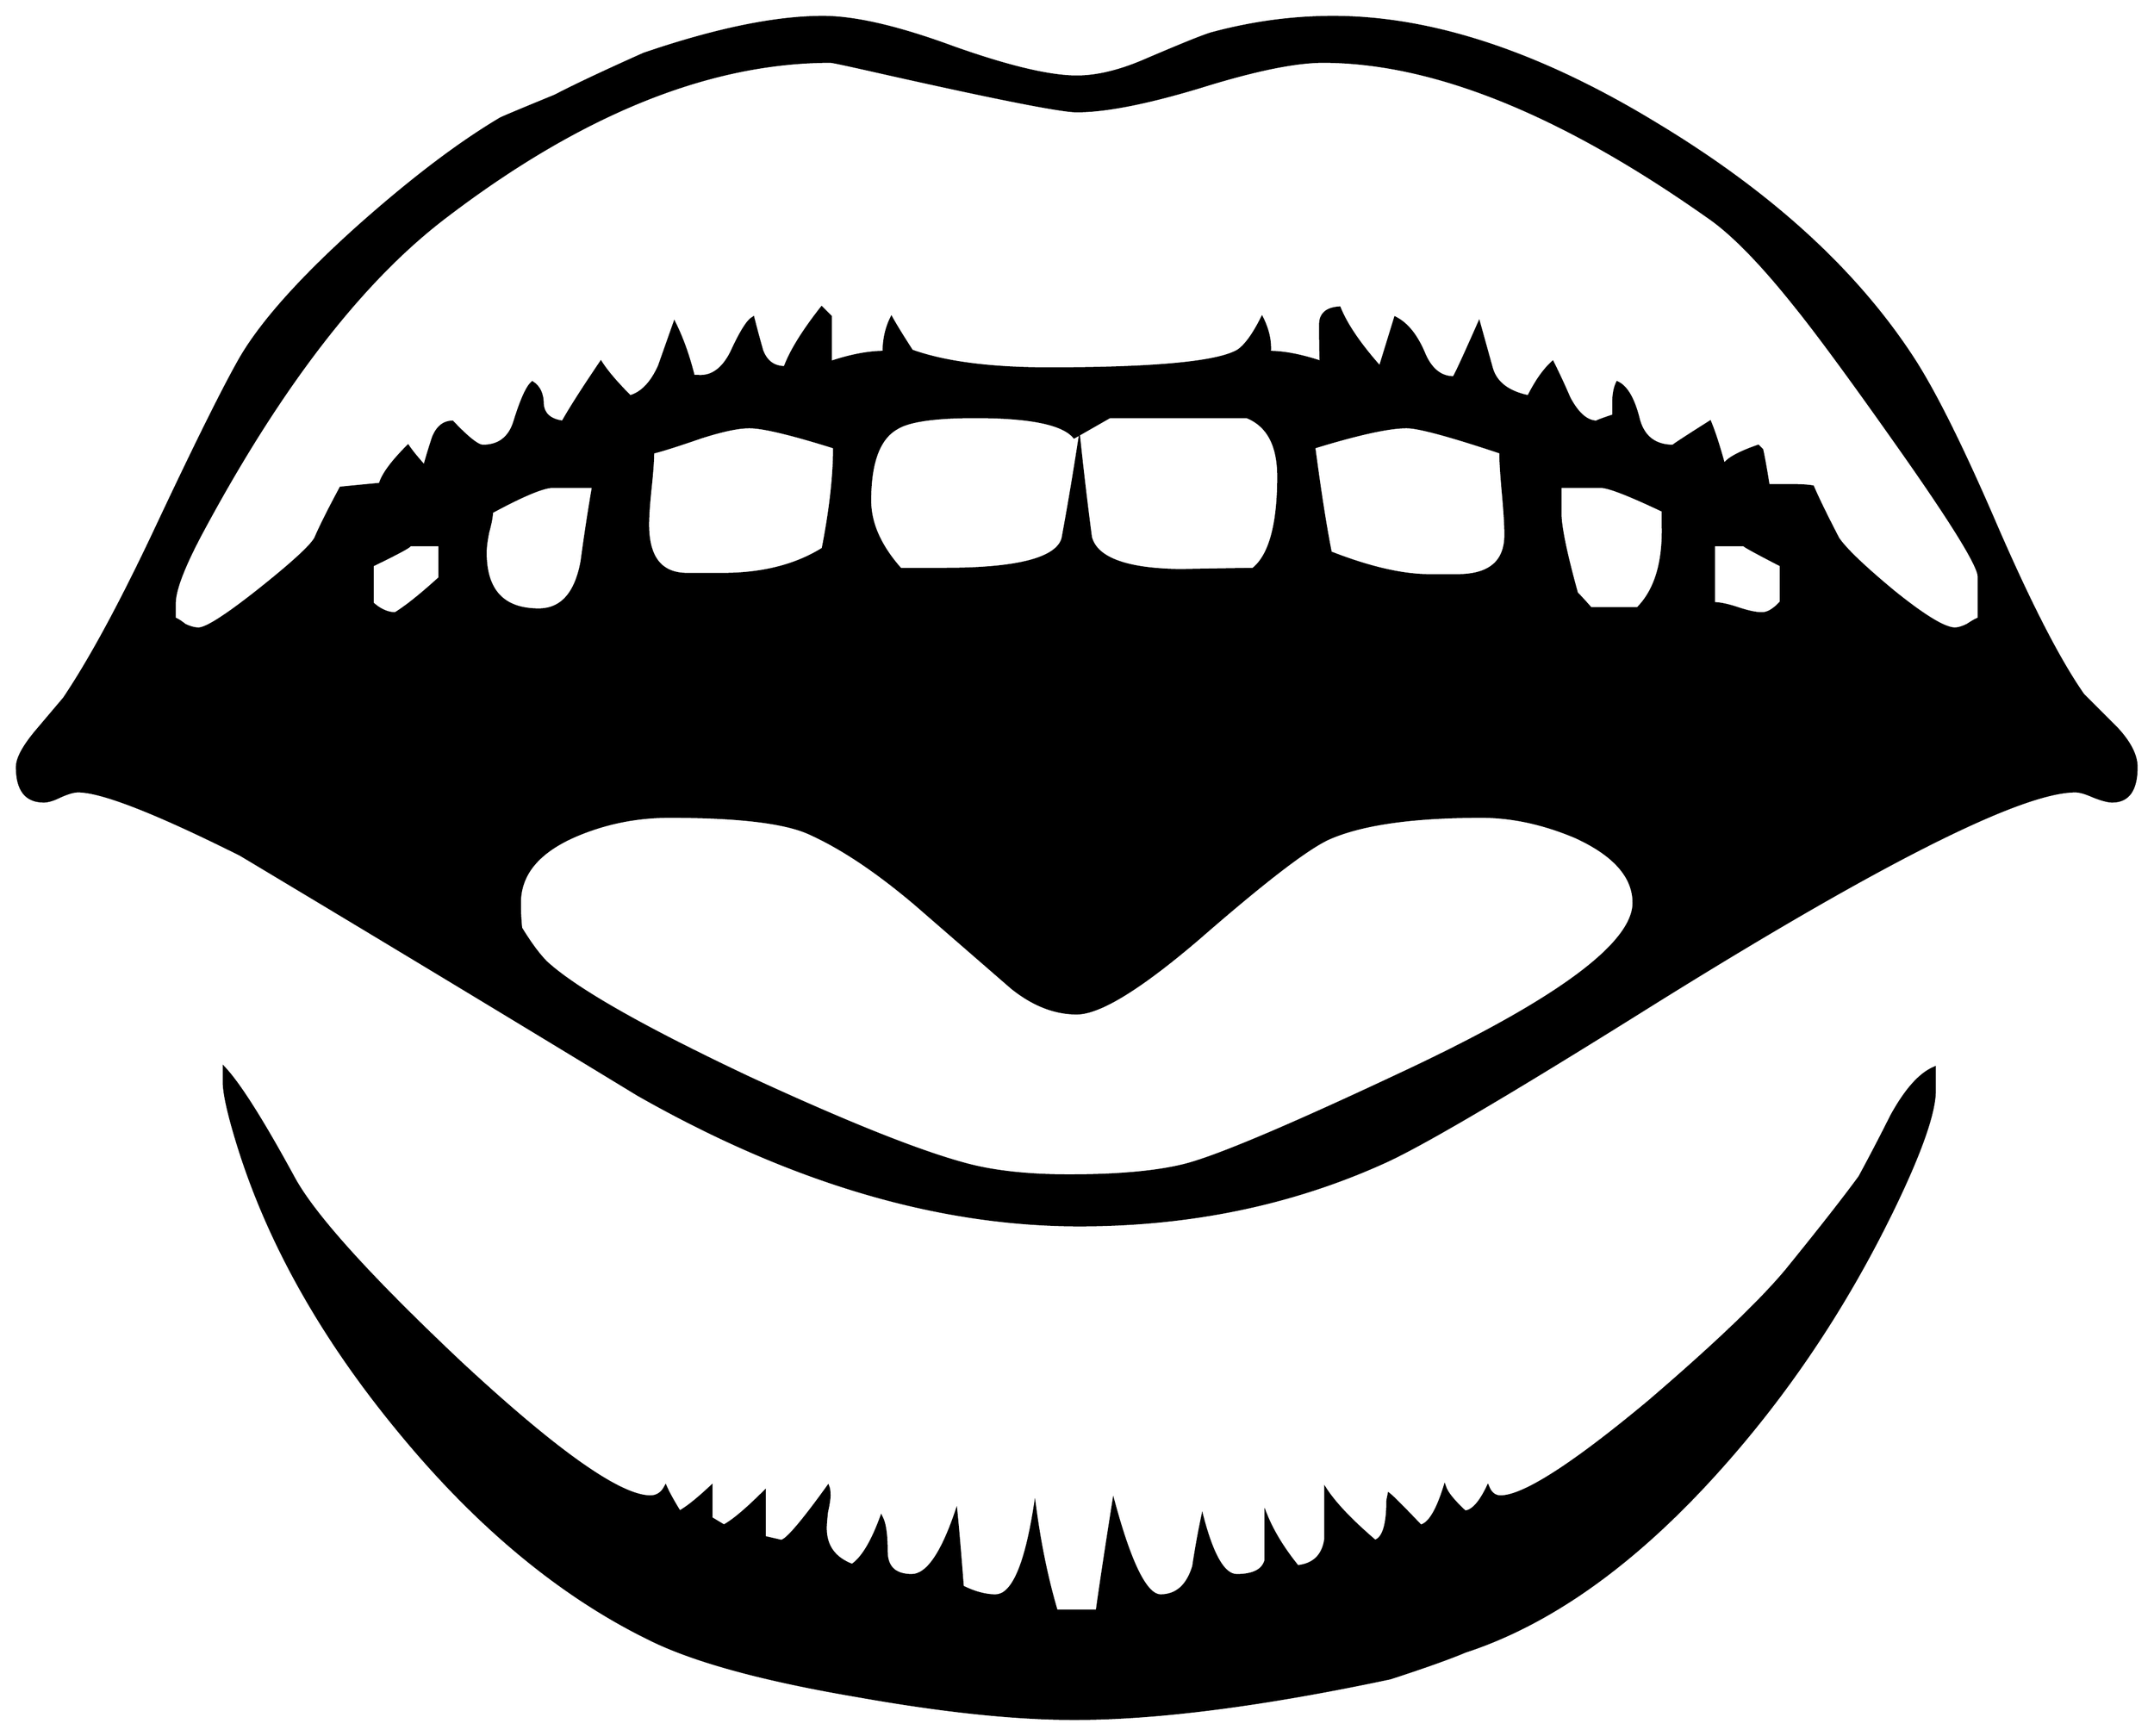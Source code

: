 


\begin{tikzpicture}[y=0.80pt, x=0.80pt, yscale=-1.0, xscale=1.0, inner sep=0pt, outer sep=0pt]
\begin{scope}[shift={(100.0,1791.0)},nonzero rule]
  \path[draw=.,fill=.,line width=1.600pt] (1752.0,-747.0) ..
    controls (1752.0,-729.0) and (1745.667,-720.0) ..
    (1733.0,-720.0) .. controls (1729.667,-720.0) and
    (1724.667,-721.333) .. (1718.0,-724.0) .. controls
    (1712.0,-726.667) and (1707.333,-728.0) .. (1704.0,-728.0) ..
    controls (1661.333,-728.0) and (1550.667,-672.333) ..
    (1372.0,-561.0) .. controls (1261.333,-491.667) and
    (1190.667,-450.0) .. (1160.0,-436.0) .. controls
    (1086.667,-402.667) and (1006.333,-386.0) .. (919.0,-386.0) ..
    controls (807.667,-386.0) and (691.667,-420.333) .. (571.0,-489.0)
    .. controls (467.0,-552.333) and (362.667,-615.333) ..
    (258.0,-678.0) .. controls (191.333,-711.333) and (148.667,-728.0)
    .. (130.0,-728.0) .. controls (126.667,-728.0) and
    (122.0,-726.667) .. (116.0,-724.0) .. controls (110.667,-721.333)
    and (106.333,-720.0) .. (103.0,-720.0) .. controls
    (89.0,-720.0) and (82.0,-729.0) .. (82.0,-747.0) .. controls
    (82.0,-753.667) and (87.0,-763.0) .. (97.0,-775.0) .. controls
    (104.333,-783.667) and (111.667,-792.333) .. (119.0,-801.0) ..
    controls (139.667,-831.667) and (163.667,-876.0) .. (191.0,-934.0)
    .. controls (222.333,-1000.667) and (244.667,-1045.667) ..
    (258.0,-1069.0) .. controls (274.667,-1097.667) and
    (305.667,-1132.333) .. (351.0,-1173.0) .. controls
    (393.0,-1210.333) and (430.333,-1238.667) .. (463.0,-1258.0) ..
    controls (465.667,-1259.333) and (480.0,-1265.333) ..
    (506.0,-1276.0) .. controls (521.333,-1284.0) and
    (544.667,-1295.0) .. (576.0,-1309.0) .. controls
    (632.667,-1328.333) and (679.667,-1338.0) .. (717.0,-1338.0) ..
    controls (742.333,-1338.0) and (776.667,-1330.0) ..
    (820.0,-1314.0) .. controls (863.333,-1298.667) and
    (895.667,-1291.0) .. (917.0,-1291.0) .. controls
    (933.0,-1291.0) and (951.0,-1295.333) .. (971.0,-1304.0) ..
    controls (999.0,-1316.0) and (1016.333,-1323.0) ..
    (1023.0,-1325.0) .. controls (1055.0,-1333.667) and
    (1087.0,-1338.0) .. (1119.0,-1338.0) .. controls
    (1197.0,-1338.0) and (1282.333,-1309.667) .. (1375.0,-1253.0) ..
    controls (1464.333,-1199.0) and (1531.333,-1137.667) ..
    (1576.0,-1069.0) .. controls (1593.333,-1042.333) and
    (1615.333,-998.0) .. (1642.0,-936.0) .. controls
    (1668.667,-874.667) and (1691.333,-830.667) .. (1710.0,-804.0) ..
    controls (1710.667,-803.333) and (1719.333,-794.667) ..
    (1736.0,-778.0) .. controls (1746.667,-766.667) and
    (1752.0,-756.333) .. (1752.0,-747.0) -- cycle(1593.0,-492.0)
    .. controls (1593.0,-474.667) and (1582.0,-443.333) ..
    (1560.0,-398.0) .. controls (1522.667,-321.333) and
    (1476.667,-252.667) .. (1422.0,-192.0) .. controls
    (1356.667,-119.333) and (1290.333,-72.0) .. (1223.0,-50.0) ..
    controls (1210.333,-44.667) and (1190.667,-37.667) .. (1164.0,-29.0)
    .. controls (1063.333,-7.667) and (980.333,3.0) .. (915.0,3.0) ..
    controls (868.333,3.0) and (811.333,-3.0) .. (744.0,-15.0) ..
    controls (669.333,-27.667) and (614.667,-42.667) .. (580.0,-60.0) ..
    controls (509.333,-94.667) and (443.0,-150.0) .. (381.0,-226.0)
    .. controls (320.333,-300.0) and (278.333,-375.667) ..
    (255.0,-453.0) .. controls (248.333,-475.0) and (245.0,-490.333)
    .. (245.0,-499.0) -- (245.0,-510.0) .. controls
    (257.0,-497.333) and (275.333,-468.333) .. (300.0,-423.0) ..
    controls (316.0,-393.667) and (359.667,-345.333) .. (431.0,-278.0)
    .. controls (507.0,-207.333) and (557.0,-172.0) ..
    (581.0,-172.0) .. controls (586.333,-172.0) and (590.333,-174.667)
    .. (593.0,-180.0) .. controls (595.0,-175.333) and
    (598.667,-168.667) .. (604.0,-160.0) .. controls (610.0,-163.333)
    and (618.333,-170.0) .. (629.0,-180.0) -- (629.0,-155.0) --
    (639.0,-149.0) .. controls (646.333,-153.0) and (657.0,-162.0)
    .. (671.0,-176.0) -- (671.0,-140.0) .. controls
    (679.667,-138.0) and (684.0,-137.0) .. (684.0,-137.0) ..
    controls (688.0,-137.0) and (700.333,-151.333) .. (721.0,-180.0)
    .. controls (721.667,-178.667) and (722.0,-176.333) ..
    (722.0,-173.0) .. controls (722.0,-170.333) and (721.333,-166.0)
    .. (720.0,-160.0) .. controls (719.333,-154.0) and
    (719.0,-149.667) .. (719.0,-147.0) .. controls (719.0,-133.0)
    and (726.0,-123.333) .. (740.0,-118.0) .. controls
    (748.0,-123.333) and (755.667,-136.0) .. (763.0,-156.0) ..
    controls (765.667,-151.333) and (767.0,-142.333) .. (767.0,-129.0)
    .. controls (767.0,-116.333) and (773.667,-110.0) ..
    (787.0,-110.0) .. controls (799.0,-110.0) and (810.667,-126.667)
    .. (822.0,-160.0) .. controls (823.333,-146.667) and
    (825.0,-127.0) .. (827.0,-101.0) .. controls (836.333,-96.333)
    and (845.0,-94.0) .. (853.0,-94.0) .. controls (866.333,-94.0)
    and (876.667,-117.333) .. (884.0,-164.0) .. controls
    (888.0,-134.0) and (893.667,-106.667) .. (901.0,-82.0) --
    (933.0,-82.0) .. controls (935.667,-101.333) and (940.0,-130.0)
    .. (946.0,-168.0) .. controls (959.333,-118.667) and
    (971.667,-94.0) .. (983.0,-94.0) .. controls (995.667,-94.0) and
    (1004.333,-101.667) .. (1009.0,-117.0) .. controls
    (1011.0,-130.333) and (1013.333,-143.333) .. (1016.0,-156.0) ..
    controls (1024.0,-125.333) and (1033.0,-110.0) ..
    (1043.0,-110.0) .. controls (1056.333,-110.0) and
    (1064.0,-114.0) .. (1066.0,-122.0) .. controls
    (1066.0,-131.333) and (1066.0,-140.667) .. (1066.0,-150.0) --
    (1066.0,-158.0) .. controls (1071.333,-144.667) and
    (1079.667,-131.0) .. (1091.0,-117.0) .. controls
    (1103.667,-118.333) and (1111.0,-125.333) .. (1113.0,-138.0) ..
    controls (1113.0,-150.0) and (1113.0,-161.667) ..
    (1113.0,-173.0) -- (1113.0,-178.0) .. controls
    (1120.333,-166.667) and (1133.333,-153.0) .. (1152.0,-137.0) ..
    controls (1158.667,-139.0) and (1162.0,-149.667) ..
    (1162.0,-169.0) -- (1163.0,-174.0) .. controls
    (1165.0,-172.667) and (1173.333,-164.333) .. (1188.0,-149.0) ..
    controls (1194.667,-150.333) and (1201.0,-160.667) ..
    (1207.0,-180.0) .. controls (1208.333,-175.333) and
    (1213.667,-168.667) .. (1223.0,-160.0) .. controls
    (1229.0,-160.667) and (1235.0,-167.333) .. (1241.0,-180.0) ..
    controls (1243.0,-174.667) and (1246.333,-172.0) ..
    (1251.0,-172.0) .. controls (1269.0,-172.0) and
    (1308.0,-197.0) .. (1368.0,-247.0) .. controls
    (1419.333,-291.0) and (1455.333,-325.333) .. (1476.0,-350.0) ..
    controls (1502.0,-382.0) and (1521.333,-406.667) ..
    (1534.0,-424.0) .. controls (1542.667,-440.0) and
    (1551.0,-456.0) .. (1559.0,-472.0) .. controls
    (1570.333,-492.667) and (1581.667,-505.333) .. (1593.0,-510.0) --
    (1593.0,-492.0) -- cycle(1472.0,-877.0) -- (1472.0,-906.0)
    .. controls (1451.333,-916.667) and (1441.667,-922.0) ..
    (1443.0,-922.0) -- (1419.0,-922.0) -- (1419.0,-876.0) ..
    controls (1423.667,-876.0) and (1430.0,-874.667) ..
    (1438.0,-872.0) .. controls (1446.0,-869.333) and
    (1452.333,-868.0) .. (1457.0,-868.0) .. controls
    (1461.667,-868.0) and (1466.667,-871.0) .. (1472.0,-877.0) --
    cycle(1379.0,-937.0) -- (1379.0,-949.0) .. controls
    (1352.333,-961.667) and (1336.0,-968.0) .. (1330.0,-968.0) --
    (1298.0,-968.0) -- (1298.0,-947.0) .. controls
    (1298.0,-936.333) and (1302.333,-915.333) .. (1311.0,-884.0) ..
    controls (1313.667,-881.333) and (1317.333,-877.333) ..
    (1322.0,-872.0) -- (1359.0,-872.0) .. controls
    (1373.0,-886.0) and (1379.667,-907.667) .. (1379.0,-937.0) --
    cycle(1255.0,-930.0) .. controls (1255.0,-937.333) and
    (1254.333,-948.333) .. (1253.0,-963.0) .. controls
    (1251.667,-977.667) and (1251.0,-988.333) .. (1251.0,-995.0) ..
    controls (1211.0,-1008.333) and (1186.333,-1015.0) ..
    (1177.0,-1015.0) .. controls (1163.0,-1015.0) and
    (1138.667,-1009.667) .. (1104.0,-999.0) .. controls
    (1108.667,-963.667) and (1113.0,-936.0) .. (1117.0,-916.0) ..
    controls (1147.667,-904.0) and (1173.667,-898.0) ..
    (1195.0,-898.0) -- (1217.0,-898.0) .. controls
    (1242.333,-898.0) and (1255.0,-908.667) .. (1255.0,-930.0) --
    cycle(1628.0,-864.0) -- (1628.0,-897.0) .. controls
    (1628.0,-905.667) and (1606.333,-940.667) .. (1563.0,-1002.0) ..
    controls (1526.333,-1054.0) and (1499.333,-1090.667) ..
    (1482.0,-1112.0) .. controls (1455.333,-1145.333) and
    (1432.667,-1168.333) .. (1414.0,-1181.0) .. controls
    (1298.667,-1262.333) and (1197.667,-1303.0) .. (1111.0,-1303.0) ..
    controls (1089.0,-1303.0) and (1056.667,-1296.333) ..
    (1014.0,-1283.0) .. controls (972.0,-1270.333) and
    (939.667,-1264.0) .. (917.0,-1264.0) .. controls
    (904.333,-1264.0) and (850.667,-1274.667) .. (756.0,-1296.0) ..
    controls (735.333,-1300.667) and (724.333,-1303.0) ..
    (723.0,-1303.0) .. controls (627.667,-1303.0) and
    (526.667,-1262.333) .. (420.0,-1181.0) .. controls
    (354.0,-1131.0) and (290.0,-1048.333) .. (228.0,-933.0) ..
    controls (213.333,-905.667) and (206.0,-886.667) .. (206.0,-876.0)
    -- (206.0,-864.0) .. controls (208.0,-863.333) and
    (210.667,-861.667) .. (214.0,-859.0) .. controls (218.0,-857.0)
    and (221.667,-856.0) .. (225.0,-856.0) .. controls
    (231.0,-856.0) and (246.667,-866.0) .. (272.0,-886.0) ..
    controls (298.0,-906.667) and (313.0,-920.333) .. (317.0,-927.0)
    .. controls (321.0,-936.333) and (327.667,-949.667) ..
    (337.0,-967.0) .. controls (343.667,-967.667) and (354.0,-968.667)
    .. (368.0,-970.0) .. controls (370.0,-977.333) and
    (377.333,-987.333) .. (390.0,-1000.0) .. controls (392.667,-996.0)
    and (397.0,-990.667) .. (403.0,-984.0) .. controls
    (405.0,-991.333) and (407.333,-999.0) .. (410.0,-1007.0) ..
    controls (413.333,-1015.0) and (418.333,-1019.0) ..
    (425.0,-1019.0) .. controls (437.0,-1006.333) and
    (445.0,-1000.0) .. (449.0,-1000.0) .. controls
    (461.667,-1000.0) and (470.0,-1006.333) .. (474.0,-1019.0) ..
    controls (479.333,-1036.333) and (484.0,-1046.667) ..
    (488.0,-1050.0) .. controls (493.333,-1046.667) and
    (496.0,-1041.0) .. (496.0,-1033.0) .. controls
    (496.667,-1025.0) and (502.0,-1020.333) .. (512.0,-1019.0) ..
    controls (518.0,-1029.667) and (528.0,-1045.333) ..
    (542.0,-1066.0) .. controls (546.667,-1058.667) and
    (554.333,-1049.667) .. (565.0,-1039.0) .. controls
    (574.333,-1041.667) and (582.0,-1049.667) .. (588.0,-1063.0) ..
    controls (592.0,-1074.333) and (596.0,-1085.667) ..
    (600.0,-1097.0) .. controls (606.0,-1085.0) and
    (611.0,-1071.0) .. (615.0,-1055.0) -- (619.0,-1055.0) ..
    controls (629.667,-1054.333) and (638.333,-1060.667) ..
    (645.0,-1074.0) .. controls (652.333,-1090.0) and
    (658.0,-1099.0) .. (662.0,-1101.0) .. controls
    (664.0,-1093.0) and (666.333,-1084.333) .. (669.0,-1075.0) ..
    controls (672.333,-1066.333) and (678.333,-1062.0) ..
    (687.0,-1062.0) .. controls (691.667,-1074.667) and
    (701.333,-1090.333) .. (716.0,-1109.0) -- (723.0,-1102.0) --
    (723.0,-1066.0) .. controls (739.0,-1071.333) and
    (753.0,-1074.0) .. (765.0,-1074.0) .. controls
    (765.0,-1084.0) and (767.0,-1093.0) .. (771.0,-1101.0) ..
    controls (774.333,-1095.0) and (779.667,-1086.333) ..
    (787.0,-1075.0) .. controls (813.0,-1065.667) and
    (849.0,-1061.0) .. (895.0,-1061.0) .. controls
    (978.333,-1061.0) and (1028.0,-1065.667) .. (1044.0,-1075.0) ..
    controls (1050.0,-1079.0) and (1056.333,-1087.667) ..
    (1063.0,-1101.0) .. controls (1067.667,-1091.667) and
    (1069.667,-1082.667) .. (1069.0,-1074.0) .. controls
    (1080.333,-1074.0) and (1094.0,-1071.333) .. (1110.0,-1066.0) ..
    controls (1109.333,-1062.667) and (1109.0,-1072.667) ..
    (1109.0,-1096.0) .. controls (1109.0,-1104.0) and
    (1114.0,-1108.333) .. (1124.0,-1109.0) .. controls
    (1129.333,-1095.667) and (1140.0,-1080.0) .. (1156.0,-1062.0) ..
    controls (1158.667,-1070.667) and (1162.667,-1083.667) ..
    (1168.0,-1101.0) .. controls (1177.333,-1096.333) and
    (1185.0,-1086.667) .. (1191.0,-1072.0) .. controls
    (1196.333,-1060.0) and (1204.0,-1054.0) .. (1214.0,-1054.0) ..
    controls (1214.667,-1054.0) and (1221.333,-1068.333) ..
    (1234.0,-1097.0) .. controls (1237.333,-1085.0) and
    (1240.667,-1073.0) .. (1244.0,-1061.0) .. controls
    (1247.333,-1049.667) and (1257.0,-1042.333) .. (1273.0,-1039.0) ..
    controls (1279.0,-1051.0) and (1285.333,-1060.0) ..
    (1292.0,-1066.0) .. controls (1296.667,-1056.667) and
    (1301.0,-1047.333) .. (1305.0,-1038.0) .. controls
    (1311.667,-1025.333) and (1319.0,-1019.0) .. (1327.0,-1019.0) ..
    controls (1325.667,-1019.0) and (1330.0,-1020.667) ..
    (1340.0,-1024.0) -- (1340.0,-1034.0) .. controls
    (1340.0,-1040.667) and (1341.0,-1046.0) .. (1343.0,-1050.0) ..
    controls (1350.333,-1046.667) and (1356.0,-1036.667) ..
    (1360.0,-1020.0) .. controls (1364.0,-1006.667) and
    (1373.0,-1000.0) .. (1387.0,-1000.0) .. controls
    (1386.333,-1000.0) and (1396.0,-1006.333) .. (1416.0,-1019.0) ..
    controls (1419.333,-1011.0) and (1423.0,-999.667) ..
    (1427.0,-985.0) .. controls (1429.667,-989.667) and
    (1438.667,-994.667) .. (1454.0,-1000.0) -- (1457.0,-997.0) ..
    controls (1458.333,-991.0) and (1460.0,-981.667) ..
    (1462.0,-969.0) -- (1481.0,-969.0) .. controls
    (1487.667,-969.0) and (1493.0,-968.667) .. (1497.0,-968.0) ..
    controls (1501.0,-958.667) and (1507.667,-945.0) ..
    (1517.0,-927.0) .. controls (1523.0,-918.333) and
    (1537.667,-904.333) .. (1561.0,-885.0) .. controls
    (1585.0,-865.667) and (1601.0,-856.0) .. (1609.0,-856.0) ..
    controls (1611.667,-856.0) and (1615.0,-857.0) ..
    (1619.0,-859.0) .. controls (1623.0,-861.667) and
    (1626.0,-863.333) .. (1628.0,-864.0) -- cycle(1076.0,-976.0)
    .. controls (1076.0,-1000.667) and (1067.667,-1016.333) ..
    (1051.0,-1023.0) -- (943.0,-1023.0) .. controls
    (943.0,-1023.0) and (933.667,-1017.667) .. (915.0,-1007.0) ..
    controls (906.333,-1017.667) and (880.333,-1023.0) ..
    (837.0,-1023.0) .. controls (805.0,-1023.0) and
    (784.333,-1020.0) .. (775.0,-1014.0) .. controls
    (761.0,-1006.0) and (754.0,-987.0) .. (754.0,-957.0) ..
    controls (754.0,-939.0) and (762.0,-921.0) .. (778.0,-903.0)
    -- (813.0,-903.0) .. controls (870.333,-903.0) and
    (901.333,-911.0) .. (906.0,-927.0) .. controls (910.667,-952.333)
    and (915.0,-978.0) .. (919.0,-1004.0) .. controls
    (921.667,-978.667) and (924.667,-953.333) .. (928.0,-928.0) ..
    controls (932.667,-910.667) and (957.667,-902.0) ..
    (1003.0,-902.0) .. controls (995.0,-902.0) and
    (1012.667,-902.333) .. (1056.0,-903.0) .. controls
    (1069.333,-913.667) and (1076.0,-938.0) .. (1076.0,-976.0) --
    cycle(726.0,-999.0) .. controls (692.0,-1009.667) and
    (669.667,-1015.0) .. (659.0,-1015.0) .. controls
    (650.333,-1015.0) and (637.667,-1012.333) .. (621.0,-1007.0) ..
    controls (601.667,-1000.333) and (589.0,-996.333) ..
    (583.0,-995.0) .. controls (583.0,-989.0) and (582.333,-979.667)
    .. (581.0,-967.0) .. controls (579.667,-954.333) and
    (579.0,-944.667) .. (579.0,-938.0) .. controls (579.0,-912.0)
    and (589.333,-899.0) .. (610.0,-899.0) -- (638.0,-899.0) ..
    controls (669.333,-899.0) and (695.667,-905.667) .. (717.0,-919.0)
    .. controls (723.0,-949.667) and (726.0,-976.333) ..
    (726.0,-999.0) -- cycle(1356.0,-640.0) .. controls
    (1356.0,-660.667) and (1340.667,-678.0) .. (1310.0,-692.0) ..
    controls (1284.667,-702.667) and (1260.0,-708.0) ..
    (1236.0,-708.0) .. controls (1182.0,-708.0) and
    (1142.0,-702.333) .. (1116.0,-691.0) .. controls
    (1099.333,-683.667) and (1065.0,-657.333) .. (1013.0,-612.0) ..
    controls (967.0,-572.667) and (935.0,-553.0) .. (917.0,-553.0)
    .. controls (899.667,-553.0) and (882.667,-559.667) ..
    (866.0,-573.0) .. controls (840.667,-595.0) and (815.333,-617.0)
    .. (790.0,-639.0) .. controls (759.333,-665.0) and
    (731.333,-683.667) .. (706.0,-695.0) .. controls (686.667,-703.667)
    and (650.0,-708.0) .. (596.0,-708.0) .. controls
    (570.0,-708.0) and (545.333,-703.0) .. (522.0,-693.0) ..
    controls (492.667,-680.333) and (478.0,-662.667) .. (478.0,-640.0)
    .. controls (478.0,-632.667) and (478.333,-626.0) ..
    (479.0,-620.0) .. controls (486.333,-608.0) and (493.0,-599.0)
    .. (499.0,-593.0) .. controls (522.333,-571.667) and
    (575.667,-541.333) .. (659.0,-502.0) .. controls (738.333,-465.333)
    and (796.333,-442.333) .. (833.0,-433.0) .. controls
    (854.333,-427.667) and (880.333,-425.0) .. (911.0,-425.0) ..
    controls (949.0,-425.0) and (979.0,-427.667) ..
    (1001.0,-433.0) .. controls (1025.667,-439.0) and
    (1082.667,-463.0) .. (1172.0,-505.0) .. controls
    (1294.667,-562.333) and (1356.0,-607.333) .. (1356.0,-640.0) --
    cycle(536.0,-968.0) -- (504.0,-968.0) .. controls
    (496.667,-968.0) and (480.667,-961.333) .. (456.0,-948.0) ..
    controls (456.0,-944.667) and (455.0,-939.333) .. (453.0,-932.0)
    .. controls (451.667,-925.333) and (451.0,-920.0) ..
    (451.0,-916.0) .. controls (451.0,-886.0) and (465.0,-871.0)
    .. (493.0,-871.0) .. controls (511.0,-871.0) and
    (522.333,-883.667) .. (527.0,-909.0) .. controls (529.667,-929.0)
    and (532.667,-948.667) .. (536.0,-968.0) -- cycle(415.0,-896.0)
    -- (415.0,-922.0) -- (391.0,-922.0) .. controls
    (393.667,-922.0) and (384.0,-916.667) .. (362.0,-906.0) --
    (362.0,-876.0) .. controls (368.0,-870.667) and (374.0,-868.0)
    .. (380.0,-868.0) .. controls (388.667,-873.333) and
    (400.333,-882.667) .. (415.0,-896.0) -- cycle;
\end{scope}

\end{tikzpicture}

